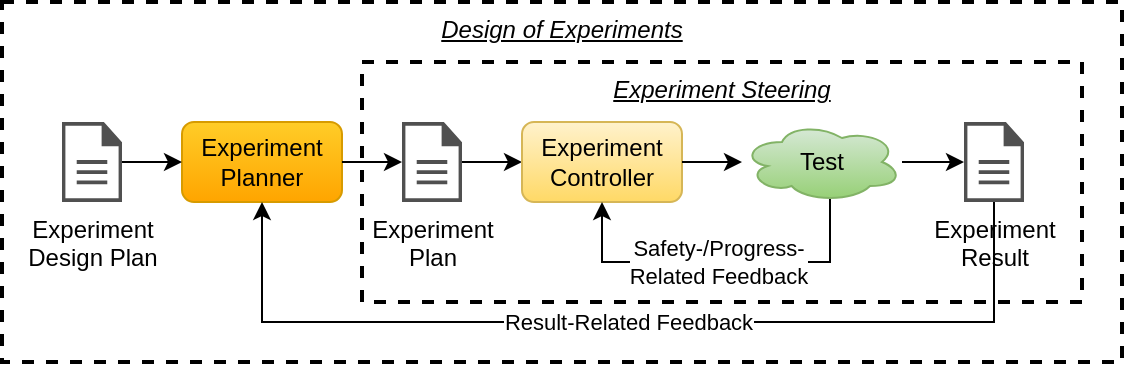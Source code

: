 <mxfile version="21.2.9" type="device">
  <diagram id="wKn2AWFeLD71Gitel8ec" name="Page-1">
    <mxGraphModel dx="2714" dy="1434" grid="1" gridSize="10" guides="1" tooltips="1" connect="1" arrows="1" fold="1" page="1" pageScale="1" pageWidth="1100" pageHeight="850" math="0" shadow="0">
      <root>
        <mxCell id="0" />
        <mxCell id="1" parent="0" />
        <mxCell id="pxdwXx65ijOLmUPr7shV-14" value="&lt;i&gt;&lt;u&gt;Design of Experiments&lt;/u&gt;&lt;/i&gt;" style="rounded=0;whiteSpace=wrap;html=1;fillColor=none;dashed=1;verticalAlign=top;strokeWidth=2;" parent="1" vertex="1">
          <mxGeometry x="230" y="180" width="560" height="180" as="geometry" />
        </mxCell>
        <mxCell id="pxdwXx65ijOLmUPr7shV-15" value="&lt;i&gt;&lt;u&gt;Experiment Steering&lt;/u&gt;&lt;/i&gt;" style="rounded=0;whiteSpace=wrap;html=1;fillColor=none;dashed=1;verticalAlign=top;strokeWidth=2;perimeterSpacing=2;" parent="1" vertex="1">
          <mxGeometry x="410" y="210" width="360" height="120" as="geometry" />
        </mxCell>
        <mxCell id="pxdwXx65ijOLmUPr7shV-1" value="Experiment&lt;br&gt;Design Plan" style="sketch=0;pointerEvents=1;shadow=0;dashed=0;html=1;strokeColor=none;fillColor=#505050;labelPosition=center;verticalLabelPosition=bottom;verticalAlign=top;outlineConnect=0;align=center;shape=mxgraph.office.concepts.document;" parent="1" vertex="1">
          <mxGeometry x="260" y="240" width="30" height="40" as="geometry" />
        </mxCell>
        <mxCell id="pxdwXx65ijOLmUPr7shV-2" value="Experiment&lt;br&gt;Planner" style="rounded=1;whiteSpace=wrap;html=1;fillColor=#ffcd28;gradientColor=#ffa500;strokeColor=#d79b00;" parent="1" vertex="1">
          <mxGeometry x="320" y="240" width="80" height="40" as="geometry" />
        </mxCell>
        <mxCell id="pxdwXx65ijOLmUPr7shV-3" value="" style="endArrow=classic;html=1;rounded=0;entryX=0;entryY=0.5;entryDx=0;entryDy=0;" parent="1" source="pxdwXx65ijOLmUPr7shV-1" target="pxdwXx65ijOLmUPr7shV-2" edge="1">
          <mxGeometry width="50" height="50" relative="1" as="geometry">
            <mxPoint x="210" y="261" as="sourcePoint" />
            <mxPoint x="480" y="351" as="targetPoint" />
          </mxGeometry>
        </mxCell>
        <mxCell id="pxdwXx65ijOLmUPr7shV-4" value="" style="endArrow=classic;html=1;rounded=0;" parent="1" source="pxdwXx65ijOLmUPr7shV-10" target="pxdwXx65ijOLmUPr7shV-5" edge="1">
          <mxGeometry width="50" height="50" relative="1" as="geometry">
            <mxPoint x="440" y="140" as="sourcePoint" />
            <mxPoint x="410" y="260" as="targetPoint" />
          </mxGeometry>
        </mxCell>
        <mxCell id="pxdwXx65ijOLmUPr7shV-5" value="Experiment&lt;br&gt;Controller" style="rounded=1;whiteSpace=wrap;html=1;fillColor=#fff2cc;gradientColor=#ffd966;strokeColor=#d6b656;" parent="1" vertex="1">
          <mxGeometry x="490" y="240" width="80" height="40" as="geometry" />
        </mxCell>
        <mxCell id="pxdwXx65ijOLmUPr7shV-6" value="Safety-/Progress-&lt;br&gt;Related Feedback" style="endArrow=classic;html=1;rounded=0;exitX=0.55;exitY=0.95;exitDx=0;exitDy=0;entryX=0.5;entryY=1;entryDx=0;entryDy=0;exitPerimeter=0;" parent="1" source="pxdwXx65ijOLmUPr7shV-8" target="pxdwXx65ijOLmUPr7shV-5" edge="1">
          <mxGeometry width="50" height="50" relative="1" as="geometry">
            <mxPoint x="530" y="401" as="sourcePoint" />
            <mxPoint x="335" y="301" as="targetPoint" />
            <Array as="points">
              <mxPoint x="644" y="310" />
              <mxPoint x="530" y="310" />
            </Array>
          </mxGeometry>
        </mxCell>
        <mxCell id="pxdwXx65ijOLmUPr7shV-7" value="" style="endArrow=classic;html=1;rounded=0;exitX=1;exitY=0.5;exitDx=0;exitDy=0;" parent="1" source="pxdwXx65ijOLmUPr7shV-5" target="pxdwXx65ijOLmUPr7shV-8" edge="1">
          <mxGeometry width="50" height="50" relative="1" as="geometry">
            <mxPoint x="570" y="260" as="sourcePoint" />
            <mxPoint x="610" y="260" as="targetPoint" />
          </mxGeometry>
        </mxCell>
        <mxCell id="pxdwXx65ijOLmUPr7shV-8" value="Test" style="ellipse;shape=cloud;whiteSpace=wrap;html=1;fillColor=#d5e8d4;gradientColor=#97d077;strokeColor=#82b366;" parent="1" vertex="1">
          <mxGeometry x="600" y="240" width="80" height="40" as="geometry" />
        </mxCell>
        <mxCell id="pxdwXx65ijOLmUPr7shV-9" value="Result-Related Feedback" style="endArrow=classic;html=1;rounded=0;entryX=0.5;entryY=1;entryDx=0;entryDy=0;" parent="1" source="pxdwXx65ijOLmUPr7shV-12" target="pxdwXx65ijOLmUPr7shV-2" edge="1">
          <mxGeometry width="50" height="50" relative="1" as="geometry">
            <mxPoint x="730" y="320" as="sourcePoint" />
            <mxPoint x="390" y="400" as="targetPoint" />
            <Array as="points">
              <mxPoint x="726" y="340" />
              <mxPoint x="360" y="340" />
            </Array>
          </mxGeometry>
        </mxCell>
        <mxCell id="pxdwXx65ijOLmUPr7shV-10" value="Experiment&lt;br&gt;Plan" style="sketch=0;pointerEvents=1;shadow=0;dashed=0;html=1;strokeColor=none;fillColor=#505050;labelPosition=center;verticalLabelPosition=bottom;verticalAlign=top;outlineConnect=0;align=center;shape=mxgraph.office.concepts.document;" parent="1" vertex="1">
          <mxGeometry x="430" y="240" width="30" height="40" as="geometry" />
        </mxCell>
        <mxCell id="pxdwXx65ijOLmUPr7shV-11" value="" style="endArrow=classic;html=1;rounded=0;exitX=1;exitY=0.5;exitDx=0;exitDy=0;" parent="1" source="pxdwXx65ijOLmUPr7shV-2" target="pxdwXx65ijOLmUPr7shV-10" edge="1">
          <mxGeometry width="50" height="50" relative="1" as="geometry">
            <mxPoint x="460" y="270" as="sourcePoint" />
            <mxPoint x="500" y="270" as="targetPoint" />
          </mxGeometry>
        </mxCell>
        <mxCell id="pxdwXx65ijOLmUPr7shV-12" value="Experiment&lt;br&gt;Result" style="sketch=0;pointerEvents=1;shadow=0;dashed=0;html=1;strokeColor=none;fillColor=#505050;labelPosition=center;verticalLabelPosition=bottom;verticalAlign=top;outlineConnect=0;align=center;shape=mxgraph.office.concepts.document;" parent="1" vertex="1">
          <mxGeometry x="711" y="240" width="30" height="40" as="geometry" />
        </mxCell>
        <mxCell id="pxdwXx65ijOLmUPr7shV-13" value="" style="endArrow=classic;html=1;rounded=0;exitX=1;exitY=0.5;exitDx=0;exitDy=0;" parent="1" source="pxdwXx65ijOLmUPr7shV-8" target="pxdwXx65ijOLmUPr7shV-12" edge="1">
          <mxGeometry width="50" height="50" relative="1" as="geometry">
            <mxPoint x="680" y="180" as="sourcePoint" />
            <mxPoint x="720" y="390.67" as="targetPoint" />
          </mxGeometry>
        </mxCell>
      </root>
    </mxGraphModel>
  </diagram>
</mxfile>
